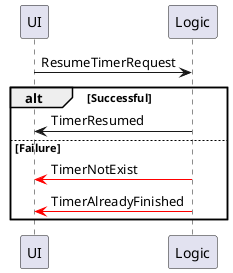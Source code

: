 @startuml
UI -> Logic: ResumeTimerRequest
alt Successful
Logic -> UI: TimerResumed
else Failure
Logic -[#red]> UI: TimerNotExist
Logic -[#red]> UI: TimerAlreadyFinished
end
@enduml